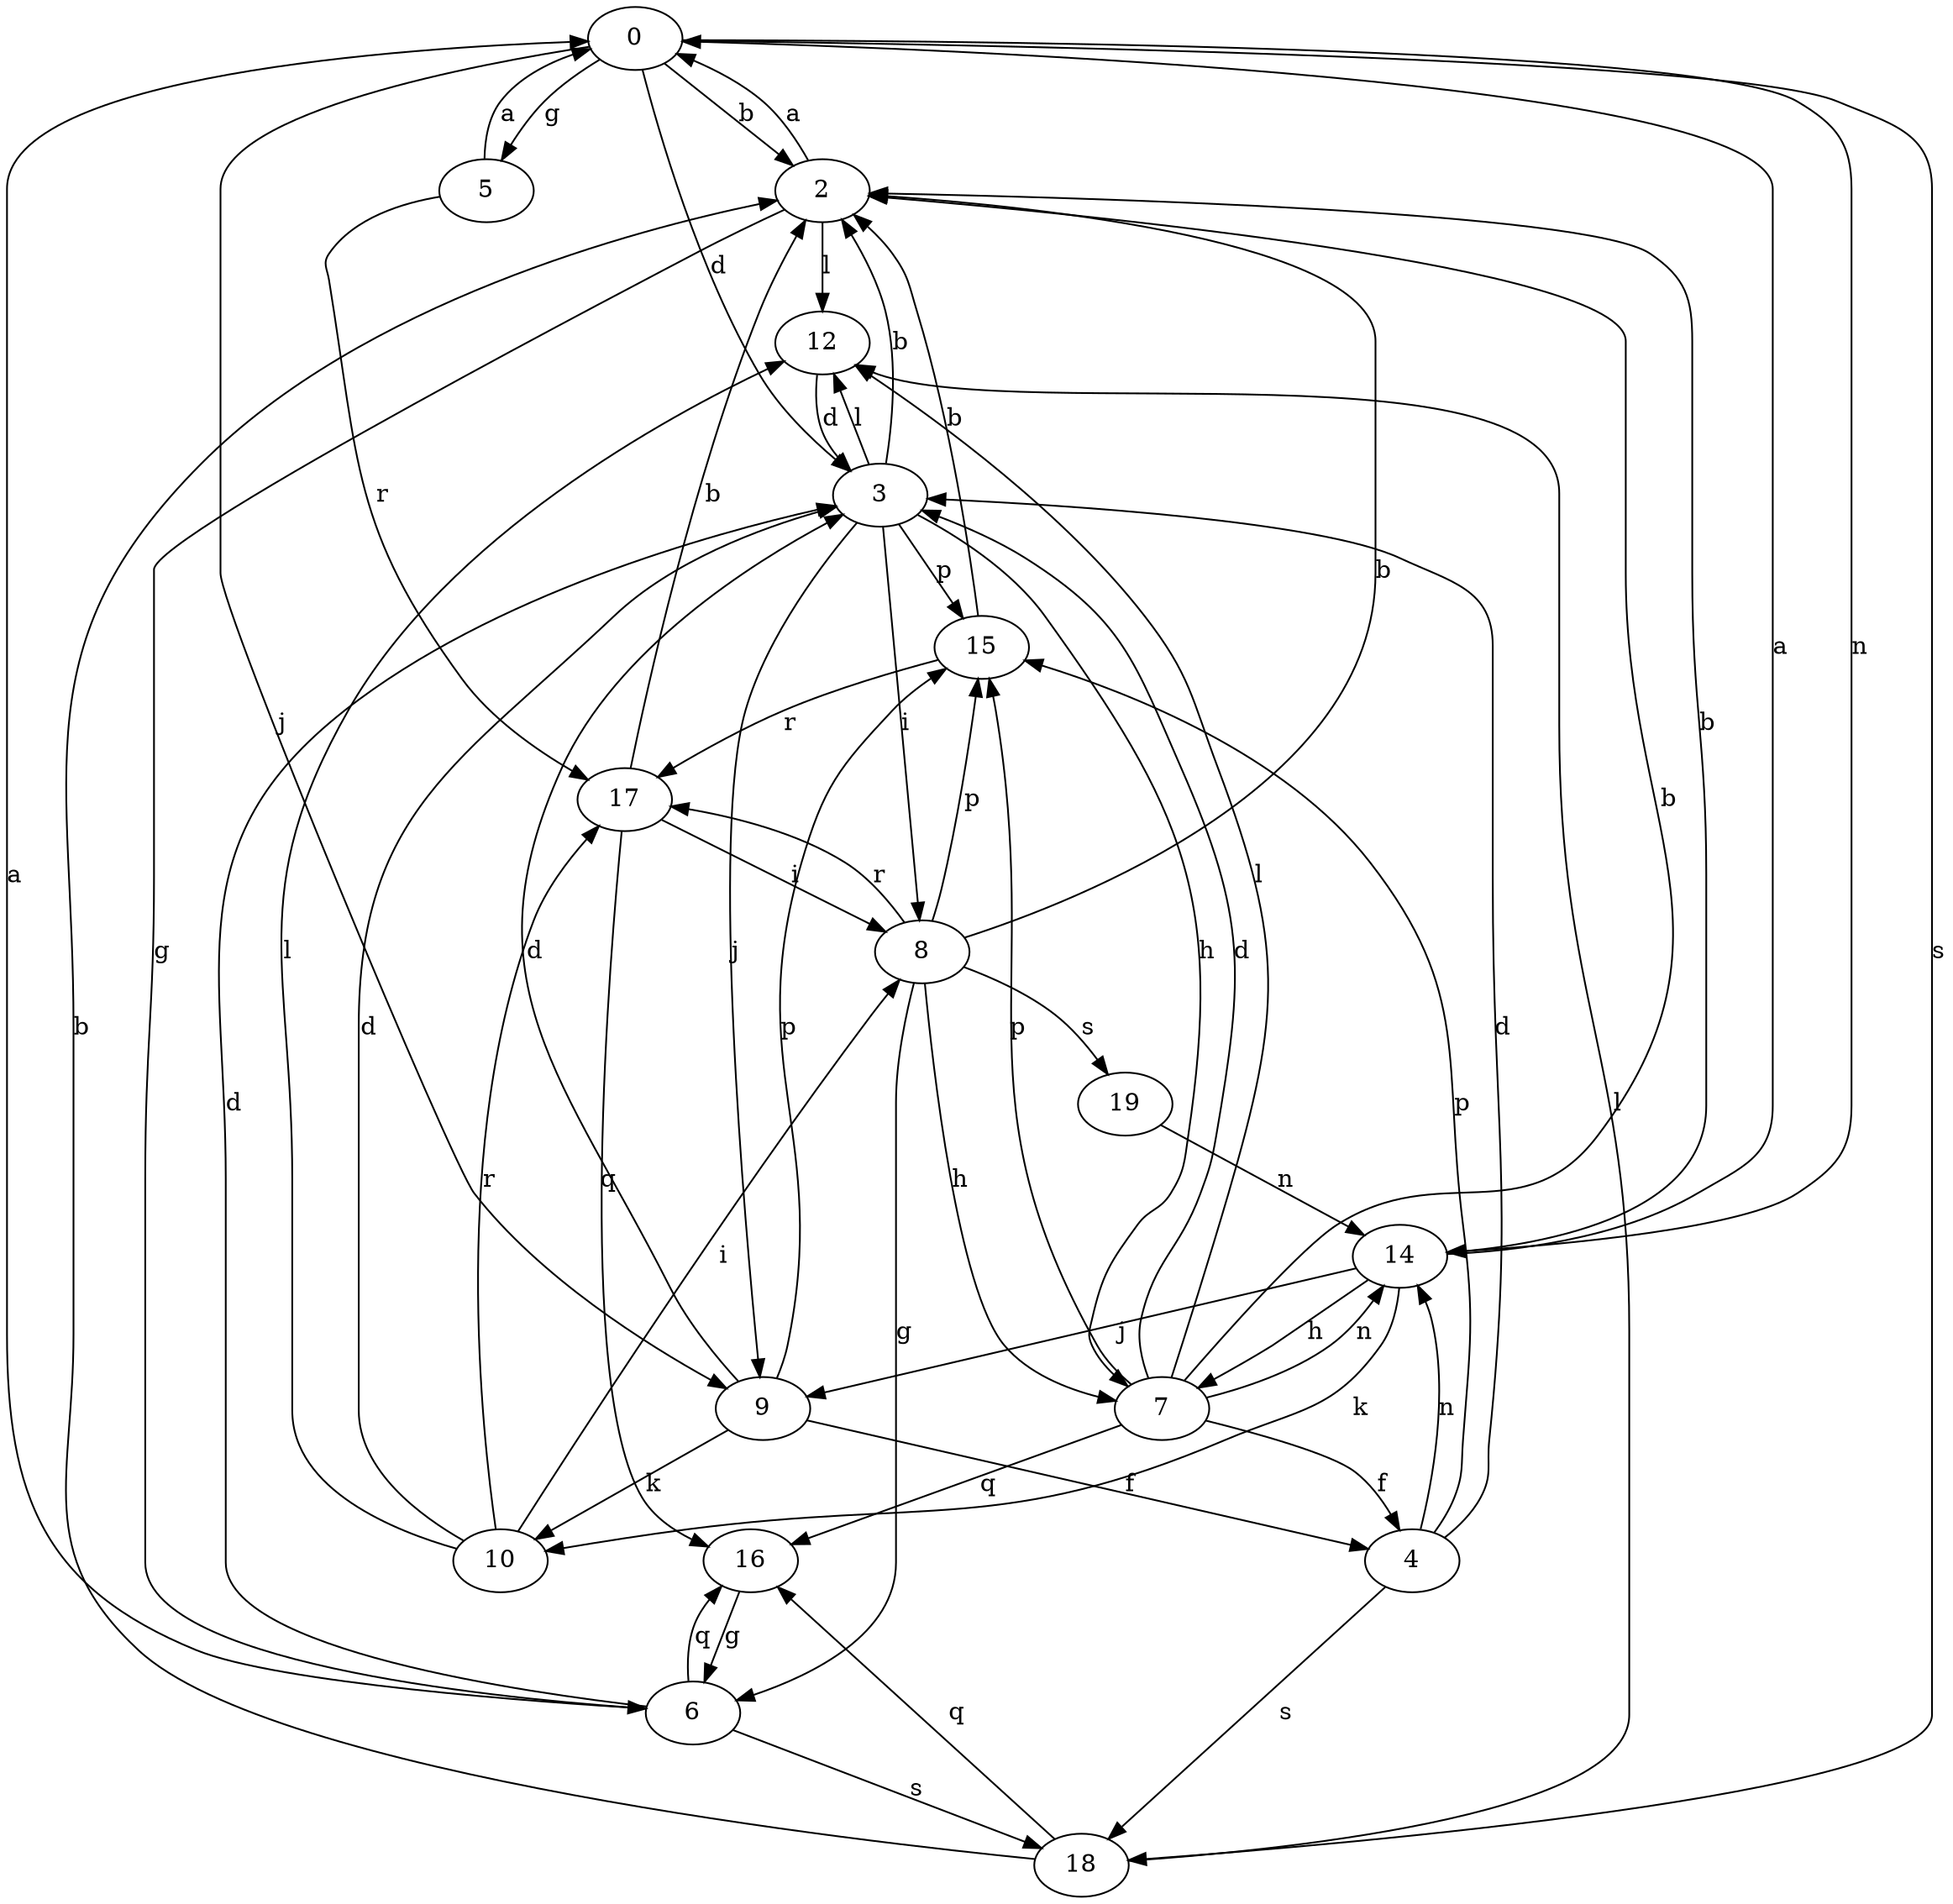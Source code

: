 strict digraph  {
0;
2;
3;
4;
5;
6;
7;
8;
9;
10;
12;
14;
15;
16;
17;
18;
19;
0 -> 2  [label=b];
0 -> 3  [label=d];
0 -> 5  [label=g];
0 -> 9  [label=j];
0 -> 14  [label=n];
0 -> 18  [label=s];
2 -> 0  [label=a];
2 -> 6  [label=g];
2 -> 12  [label=l];
3 -> 2  [label=b];
3 -> 7  [label=h];
3 -> 8  [label=i];
3 -> 9  [label=j];
3 -> 12  [label=l];
3 -> 15  [label=p];
4 -> 3  [label=d];
4 -> 14  [label=n];
4 -> 15  [label=p];
4 -> 18  [label=s];
5 -> 0  [label=a];
5 -> 17  [label=r];
6 -> 0  [label=a];
6 -> 3  [label=d];
6 -> 16  [label=q];
6 -> 18  [label=s];
7 -> 2  [label=b];
7 -> 3  [label=d];
7 -> 4  [label=f];
7 -> 12  [label=l];
7 -> 14  [label=n];
7 -> 15  [label=p];
7 -> 16  [label=q];
8 -> 2  [label=b];
8 -> 6  [label=g];
8 -> 7  [label=h];
8 -> 15  [label=p];
8 -> 17  [label=r];
8 -> 19  [label=s];
9 -> 3  [label=d];
9 -> 4  [label=f];
9 -> 10  [label=k];
9 -> 15  [label=p];
10 -> 3  [label=d];
10 -> 8  [label=i];
10 -> 12  [label=l];
10 -> 17  [label=r];
12 -> 3  [label=d];
14 -> 0  [label=a];
14 -> 2  [label=b];
14 -> 7  [label=h];
14 -> 9  [label=j];
14 -> 10  [label=k];
15 -> 2  [label=b];
15 -> 17  [label=r];
16 -> 6  [label=g];
17 -> 2  [label=b];
17 -> 8  [label=i];
17 -> 16  [label=q];
18 -> 2  [label=b];
18 -> 12  [label=l];
18 -> 16  [label=q];
19 -> 14  [label=n];
}
